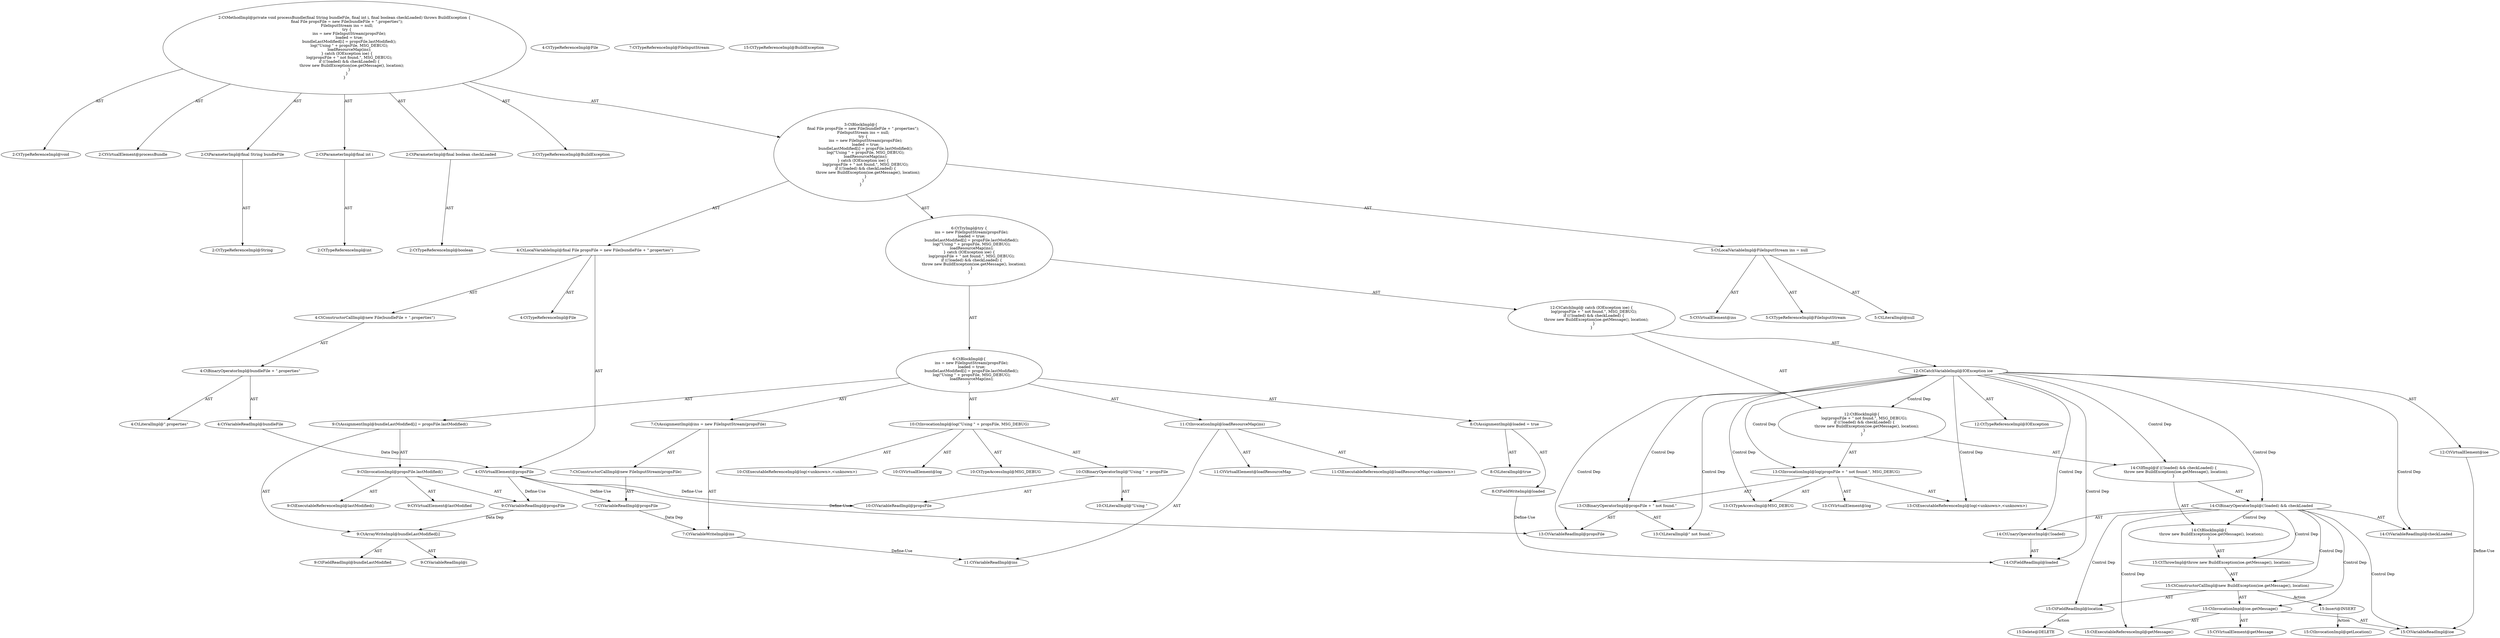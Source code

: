 digraph "processBundle#?,String,int,boolean" {
0 [label="2:CtTypeReferenceImpl@void" shape=ellipse]
1 [label="2:CtVirtualElement@processBundle" shape=ellipse]
2 [label="2:CtParameterImpl@final String bundleFile" shape=ellipse]
3 [label="2:CtTypeReferenceImpl@String" shape=ellipse]
4 [label="2:CtParameterImpl@final int i" shape=ellipse]
5 [label="2:CtTypeReferenceImpl@int" shape=ellipse]
6 [label="2:CtParameterImpl@final boolean checkLoaded" shape=ellipse]
7 [label="2:CtTypeReferenceImpl@boolean" shape=ellipse]
8 [label="3:CtTypeReferenceImpl@BuildException" shape=ellipse]
9 [label="4:CtTypeReferenceImpl@File" shape=ellipse]
10 [label="4:CtTypeReferenceImpl@File" shape=ellipse]
11 [label="4:CtVariableReadImpl@bundleFile" shape=ellipse]
12 [label="4:CtLiteralImpl@\".properties\"" shape=ellipse]
13 [label="4:CtBinaryOperatorImpl@bundleFile + \".properties\"" shape=ellipse]
14 [label="4:CtConstructorCallImpl@new File(bundleFile + \".properties\")" shape=ellipse]
15 [label="4:CtVirtualElement@propsFile" shape=ellipse]
16 [label="4:CtLocalVariableImpl@final File propsFile = new File(bundleFile + \".properties\")" shape=ellipse]
17 [label="5:CtTypeReferenceImpl@FileInputStream" shape=ellipse]
18 [label="5:CtLiteralImpl@null" shape=ellipse]
19 [label="5:CtVirtualElement@ins" shape=ellipse]
20 [label="5:CtLocalVariableImpl@FileInputStream ins = null" shape=ellipse]
21 [label="7:CtVariableWriteImpl@ins" shape=ellipse]
22 [label="7:CtTypeReferenceImpl@FileInputStream" shape=ellipse]
23 [label="7:CtVariableReadImpl@propsFile" shape=ellipse]
24 [label="7:CtConstructorCallImpl@new FileInputStream(propsFile)" shape=ellipse]
25 [label="7:CtAssignmentImpl@ins = new FileInputStream(propsFile)" shape=ellipse]
26 [label="8:CtFieldWriteImpl@loaded" shape=ellipse]
27 [label="8:CtLiteralImpl@true" shape=ellipse]
28 [label="8:CtAssignmentImpl@loaded = true" shape=ellipse]
29 [label="9:CtFieldReadImpl@bundleLastModified" shape=ellipse]
30 [label="9:CtVariableReadImpl@i" shape=ellipse]
31 [label="9:CtArrayWriteImpl@bundleLastModified[i]" shape=ellipse]
32 [label="9:CtExecutableReferenceImpl@lastModified()" shape=ellipse]
33 [label="9:CtVirtualElement@lastModified" shape=ellipse]
34 [label="9:CtVariableReadImpl@propsFile" shape=ellipse]
35 [label="9:CtInvocationImpl@propsFile.lastModified()" shape=ellipse]
36 [label="9:CtAssignmentImpl@bundleLastModified[i] = propsFile.lastModified()" shape=ellipse]
37 [label="10:CtExecutableReferenceImpl@log(<unknown>,<unknown>)" shape=ellipse]
38 [label="10:CtVirtualElement@log" shape=ellipse]
39 [label="10:CtLiteralImpl@\"Using \"" shape=ellipse]
40 [label="10:CtVariableReadImpl@propsFile" shape=ellipse]
41 [label="10:CtBinaryOperatorImpl@\"Using \" + propsFile" shape=ellipse]
42 [label="10:CtTypeAccessImpl@MSG_DEBUG" shape=ellipse]
43 [label="10:CtInvocationImpl@log(\"Using \" + propsFile, MSG_DEBUG)" shape=ellipse]
44 [label="11:CtExecutableReferenceImpl@loadResourceMap(<unknown>)" shape=ellipse]
45 [label="11:CtVirtualElement@loadResourceMap" shape=ellipse]
46 [label="11:CtVariableReadImpl@ins" shape=ellipse]
47 [label="11:CtInvocationImpl@loadResourceMap(ins)" shape=ellipse]
48 [label="6:CtBlockImpl@\{
    ins = new FileInputStream(propsFile);
    loaded = true;
    bundleLastModified[i] = propsFile.lastModified();
    log(\"Using \" + propsFile, MSG_DEBUG);
    loadResourceMap(ins);
\}" shape=ellipse]
49 [label="12:CtVirtualElement@ioe" shape=ellipse]
50 [label="12:CtTypeReferenceImpl@IOException" shape=ellipse]
51 [label="12:CtCatchVariableImpl@IOException ioe" shape=ellipse]
52 [label="13:CtExecutableReferenceImpl@log(<unknown>,<unknown>)" shape=ellipse]
53 [label="13:CtVirtualElement@log" shape=ellipse]
54 [label="13:CtVariableReadImpl@propsFile" shape=ellipse]
55 [label="13:CtLiteralImpl@\" not found.\"" shape=ellipse]
56 [label="13:CtBinaryOperatorImpl@propsFile + \" not found.\"" shape=ellipse]
57 [label="13:CtTypeAccessImpl@MSG_DEBUG" shape=ellipse]
58 [label="13:CtInvocationImpl@log(propsFile + \" not found.\", MSG_DEBUG)" shape=ellipse]
59 [label="14:CtFieldReadImpl@loaded" shape=ellipse]
60 [label="14:CtUnaryOperatorImpl@(!loaded)" shape=ellipse]
61 [label="14:CtVariableReadImpl@checkLoaded" shape=ellipse]
62 [label="14:CtBinaryOperatorImpl@(!loaded) && checkLoaded" shape=ellipse]
63 [label="15:CtTypeReferenceImpl@BuildException" shape=ellipse]
64 [label="15:CtExecutableReferenceImpl@getMessage()" shape=ellipse]
65 [label="15:CtVirtualElement@getMessage" shape=ellipse]
66 [label="15:CtVariableReadImpl@ioe" shape=ellipse]
67 [label="15:CtInvocationImpl@ioe.getMessage()" shape=ellipse]
68 [label="15:CtFieldReadImpl@location" shape=ellipse]
69 [label="15:CtConstructorCallImpl@new BuildException(ioe.getMessage(), location)" shape=ellipse]
70 [label="15:CtThrowImpl@throw new BuildException(ioe.getMessage(), location)" shape=ellipse]
71 [label="14:CtBlockImpl@\{
    throw new BuildException(ioe.getMessage(), location);
\}" shape=ellipse]
72 [label="14:CtIfImpl@if ((!loaded) && checkLoaded) \{
    throw new BuildException(ioe.getMessage(), location);
\}" shape=ellipse]
73 [label="12:CtBlockImpl@\{
    log(propsFile + \" not found.\", MSG_DEBUG);
    if ((!loaded) && checkLoaded) \{
        throw new BuildException(ioe.getMessage(), location);
    \}
\}" shape=ellipse]
74 [label="12:CtCatchImpl@ catch (IOException ioe) \{
    log(propsFile + \" not found.\", MSG_DEBUG);
    if ((!loaded) && checkLoaded) \{
        throw new BuildException(ioe.getMessage(), location);
    \}
\}" shape=ellipse]
75 [label="6:CtTryImpl@try \{
    ins = new FileInputStream(propsFile);
    loaded = true;
    bundleLastModified[i] = propsFile.lastModified();
    log(\"Using \" + propsFile, MSG_DEBUG);
    loadResourceMap(ins);
\} catch (IOException ioe) \{
    log(propsFile + \" not found.\", MSG_DEBUG);
    if ((!loaded) && checkLoaded) \{
        throw new BuildException(ioe.getMessage(), location);
    \}
\}" shape=ellipse]
76 [label="3:CtBlockImpl@\{
    final File propsFile = new File(bundleFile + \".properties\");
    FileInputStream ins = null;
    try \{
        ins = new FileInputStream(propsFile);
        loaded = true;
        bundleLastModified[i] = propsFile.lastModified();
        log(\"Using \" + propsFile, MSG_DEBUG);
        loadResourceMap(ins);
    \} catch (IOException ioe) \{
        log(propsFile + \" not found.\", MSG_DEBUG);
        if ((!loaded) && checkLoaded) \{
            throw new BuildException(ioe.getMessage(), location);
        \}
    \}
\}" shape=ellipse]
77 [label="2:CtMethodImpl@private void processBundle(final String bundleFile, final int i, final boolean checkLoaded) throws BuildException \{
    final File propsFile = new File(bundleFile + \".properties\");
    FileInputStream ins = null;
    try \{
        ins = new FileInputStream(propsFile);
        loaded = true;
        bundleLastModified[i] = propsFile.lastModified();
        log(\"Using \" + propsFile, MSG_DEBUG);
        loadResourceMap(ins);
    \} catch (IOException ioe) \{
        log(propsFile + \" not found.\", MSG_DEBUG);
        if ((!loaded) && checkLoaded) \{
            throw new BuildException(ioe.getMessage(), location);
        \}
    \}
\}" shape=ellipse]
78 [label="15:Delete@DELETE" shape=ellipse]
79 [label="15:Insert@INSERT" shape=ellipse]
80 [label="15:CtInvocationImpl@getLocation()" shape=ellipse]
2 -> 3 [label="AST"];
4 -> 5 [label="AST"];
6 -> 7 [label="AST"];
11 -> 15 [label="Data Dep"];
13 -> 11 [label="AST"];
13 -> 12 [label="AST"];
14 -> 13 [label="AST"];
15 -> 23 [label="Define-Use"];
15 -> 34 [label="Define-Use"];
15 -> 40 [label="Define-Use"];
15 -> 54 [label="Define-Use"];
16 -> 15 [label="AST"];
16 -> 9 [label="AST"];
16 -> 14 [label="AST"];
20 -> 19 [label="AST"];
20 -> 17 [label="AST"];
20 -> 18 [label="AST"];
21 -> 46 [label="Define-Use"];
23 -> 21 [label="Data Dep"];
24 -> 23 [label="AST"];
25 -> 21 [label="AST"];
25 -> 24 [label="AST"];
26 -> 59 [label="Define-Use"];
28 -> 26 [label="AST"];
28 -> 27 [label="AST"];
31 -> 29 [label="AST"];
31 -> 30 [label="AST"];
34 -> 31 [label="Data Dep"];
35 -> 33 [label="AST"];
35 -> 34 [label="AST"];
35 -> 32 [label="AST"];
36 -> 31 [label="AST"];
36 -> 35 [label="AST"];
41 -> 39 [label="AST"];
41 -> 40 [label="AST"];
43 -> 38 [label="AST"];
43 -> 37 [label="AST"];
43 -> 41 [label="AST"];
43 -> 42 [label="AST"];
47 -> 45 [label="AST"];
47 -> 44 [label="AST"];
47 -> 46 [label="AST"];
48 -> 25 [label="AST"];
48 -> 28 [label="AST"];
48 -> 36 [label="AST"];
48 -> 43 [label="AST"];
48 -> 47 [label="AST"];
49 -> 66 [label="Define-Use"];
51 -> 49 [label="AST"];
51 -> 50 [label="AST"];
51 -> 73 [label="Control Dep"];
51 -> 58 [label="Control Dep"];
51 -> 52 [label="Control Dep"];
51 -> 56 [label="Control Dep"];
51 -> 54 [label="Control Dep"];
51 -> 55 [label="Control Dep"];
51 -> 57 [label="Control Dep"];
51 -> 72 [label="Control Dep"];
51 -> 62 [label="Control Dep"];
51 -> 60 [label="Control Dep"];
51 -> 59 [label="Control Dep"];
51 -> 61 [label="Control Dep"];
56 -> 54 [label="AST"];
56 -> 55 [label="AST"];
58 -> 53 [label="AST"];
58 -> 52 [label="AST"];
58 -> 56 [label="AST"];
58 -> 57 [label="AST"];
60 -> 59 [label="AST"];
62 -> 60 [label="AST"];
62 -> 61 [label="AST"];
62 -> 71 [label="Control Dep"];
62 -> 70 [label="Control Dep"];
62 -> 69 [label="Control Dep"];
62 -> 67 [label="Control Dep"];
62 -> 64 [label="Control Dep"];
62 -> 66 [label="Control Dep"];
62 -> 68 [label="Control Dep"];
67 -> 65 [label="AST"];
67 -> 66 [label="AST"];
67 -> 64 [label="AST"];
68 -> 78 [label="Action"];
69 -> 67 [label="AST"];
69 -> 68 [label="AST"];
69 -> 79 [label="Action"];
70 -> 69 [label="AST"];
71 -> 70 [label="AST"];
72 -> 62 [label="AST"];
72 -> 71 [label="AST"];
73 -> 58 [label="AST"];
73 -> 72 [label="AST"];
74 -> 51 [label="AST"];
74 -> 73 [label="AST"];
75 -> 48 [label="AST"];
75 -> 74 [label="AST"];
76 -> 16 [label="AST"];
76 -> 20 [label="AST"];
76 -> 75 [label="AST"];
77 -> 1 [label="AST"];
77 -> 0 [label="AST"];
77 -> 2 [label="AST"];
77 -> 4 [label="AST"];
77 -> 6 [label="AST"];
77 -> 8 [label="AST"];
77 -> 76 [label="AST"];
79 -> 80 [label="Action"];
}